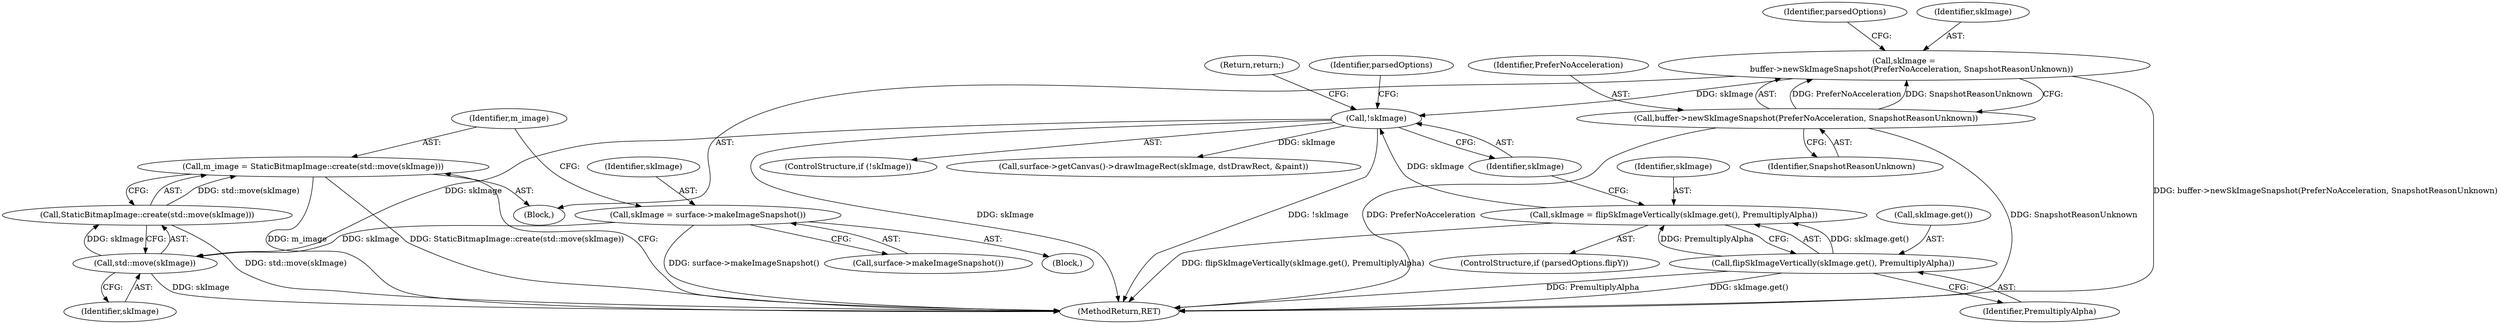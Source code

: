 digraph "0_Chrome_d59a4441697f6253e7dc3f7ae5caad6e5fd2c778@API" {
"1000589" [label="(Call,m_image = StaticBitmapImage::create(std::move(skImage)))"];
"1000591" [label="(Call,StaticBitmapImage::create(std::move(skImage)))"];
"1000592" [label="(Call,std::move(skImage))"];
"1000586" [label="(Call,skImage = surface->makeImageSnapshot())"];
"1000544" [label="(Call,!skImage)"];
"1000529" [label="(Call,skImage =\n      buffer->newSkImageSnapshot(PreferNoAcceleration, SnapshotReasonUnknown))"];
"1000531" [label="(Call,buffer->newSkImageSnapshot(PreferNoAcceleration, SnapshotReasonUnknown))"];
"1000538" [label="(Call,skImage = flipSkImageVertically(skImage.get(), PremultiplyAlpha))"];
"1000540" [label="(Call,flipSkImageVertically(skImage.get(), PremultiplyAlpha))"];
"1000543" [label="(ControlStructure,if (!skImage))"];
"1000589" [label="(Call,m_image = StaticBitmapImage::create(std::move(skImage)))"];
"1000104" [label="(Block,)"];
"1000539" [label="(Identifier,skImage)"];
"1000546" [label="(Return,return;)"];
"1000532" [label="(Identifier,PreferNoAcceleration)"];
"1000538" [label="(Call,skImage = flipSkImageVertically(skImage.get(), PremultiplyAlpha))"];
"1000590" [label="(Identifier,m_image)"];
"1000542" [label="(Identifier,PremultiplyAlpha)"];
"1000529" [label="(Call,skImage =\n      buffer->newSkImageSnapshot(PreferNoAcceleration, SnapshotReasonUnknown))"];
"1000541" [label="(Call,skImage.get())"];
"1000536" [label="(Identifier,parsedOptions)"];
"1000545" [label="(Identifier,skImage)"];
"1000530" [label="(Identifier,skImage)"];
"1000593" [label="(Identifier,skImage)"];
"1000533" [label="(Identifier,SnapshotReasonUnknown)"];
"1000587" [label="(Identifier,skImage)"];
"1000588" [label="(Call,surface->makeImageSnapshot())"];
"1000544" [label="(Call,!skImage)"];
"1000581" [label="(Call,surface->getCanvas()->drawImageRect(skImage, dstDrawRect, &paint))"];
"1000534" [label="(ControlStructure,if (parsedOptions.flipY))"];
"1000551" [label="(Block,)"];
"1000586" [label="(Call,skImage = surface->makeImageSnapshot())"];
"1000591" [label="(Call,StaticBitmapImage::create(std::move(skImage)))"];
"1000549" [label="(Identifier,parsedOptions)"];
"1000540" [label="(Call,flipSkImageVertically(skImage.get(), PremultiplyAlpha))"];
"1000594" [label="(MethodReturn,RET)"];
"1000531" [label="(Call,buffer->newSkImageSnapshot(PreferNoAcceleration, SnapshotReasonUnknown))"];
"1000592" [label="(Call,std::move(skImage))"];
"1000589" -> "1000104"  [label="AST: "];
"1000589" -> "1000591"  [label="CFG: "];
"1000590" -> "1000589"  [label="AST: "];
"1000591" -> "1000589"  [label="AST: "];
"1000594" -> "1000589"  [label="CFG: "];
"1000589" -> "1000594"  [label="DDG: m_image"];
"1000589" -> "1000594"  [label="DDG: StaticBitmapImage::create(std::move(skImage))"];
"1000591" -> "1000589"  [label="DDG: std::move(skImage)"];
"1000591" -> "1000592"  [label="CFG: "];
"1000592" -> "1000591"  [label="AST: "];
"1000591" -> "1000594"  [label="DDG: std::move(skImage)"];
"1000592" -> "1000591"  [label="DDG: skImage"];
"1000592" -> "1000593"  [label="CFG: "];
"1000593" -> "1000592"  [label="AST: "];
"1000592" -> "1000594"  [label="DDG: skImage"];
"1000586" -> "1000592"  [label="DDG: skImage"];
"1000544" -> "1000592"  [label="DDG: skImage"];
"1000586" -> "1000551"  [label="AST: "];
"1000586" -> "1000588"  [label="CFG: "];
"1000587" -> "1000586"  [label="AST: "];
"1000588" -> "1000586"  [label="AST: "];
"1000590" -> "1000586"  [label="CFG: "];
"1000586" -> "1000594"  [label="DDG: surface->makeImageSnapshot()"];
"1000544" -> "1000543"  [label="AST: "];
"1000544" -> "1000545"  [label="CFG: "];
"1000545" -> "1000544"  [label="AST: "];
"1000546" -> "1000544"  [label="CFG: "];
"1000549" -> "1000544"  [label="CFG: "];
"1000544" -> "1000594"  [label="DDG: skImage"];
"1000544" -> "1000594"  [label="DDG: !skImage"];
"1000529" -> "1000544"  [label="DDG: skImage"];
"1000538" -> "1000544"  [label="DDG: skImage"];
"1000544" -> "1000581"  [label="DDG: skImage"];
"1000529" -> "1000104"  [label="AST: "];
"1000529" -> "1000531"  [label="CFG: "];
"1000530" -> "1000529"  [label="AST: "];
"1000531" -> "1000529"  [label="AST: "];
"1000536" -> "1000529"  [label="CFG: "];
"1000529" -> "1000594"  [label="DDG: buffer->newSkImageSnapshot(PreferNoAcceleration, SnapshotReasonUnknown)"];
"1000531" -> "1000529"  [label="DDG: PreferNoAcceleration"];
"1000531" -> "1000529"  [label="DDG: SnapshotReasonUnknown"];
"1000531" -> "1000533"  [label="CFG: "];
"1000532" -> "1000531"  [label="AST: "];
"1000533" -> "1000531"  [label="AST: "];
"1000531" -> "1000594"  [label="DDG: SnapshotReasonUnknown"];
"1000531" -> "1000594"  [label="DDG: PreferNoAcceleration"];
"1000538" -> "1000534"  [label="AST: "];
"1000538" -> "1000540"  [label="CFG: "];
"1000539" -> "1000538"  [label="AST: "];
"1000540" -> "1000538"  [label="AST: "];
"1000545" -> "1000538"  [label="CFG: "];
"1000538" -> "1000594"  [label="DDG: flipSkImageVertically(skImage.get(), PremultiplyAlpha)"];
"1000540" -> "1000538"  [label="DDG: skImage.get()"];
"1000540" -> "1000538"  [label="DDG: PremultiplyAlpha"];
"1000540" -> "1000542"  [label="CFG: "];
"1000541" -> "1000540"  [label="AST: "];
"1000542" -> "1000540"  [label="AST: "];
"1000540" -> "1000594"  [label="DDG: PremultiplyAlpha"];
"1000540" -> "1000594"  [label="DDG: skImage.get()"];
}
